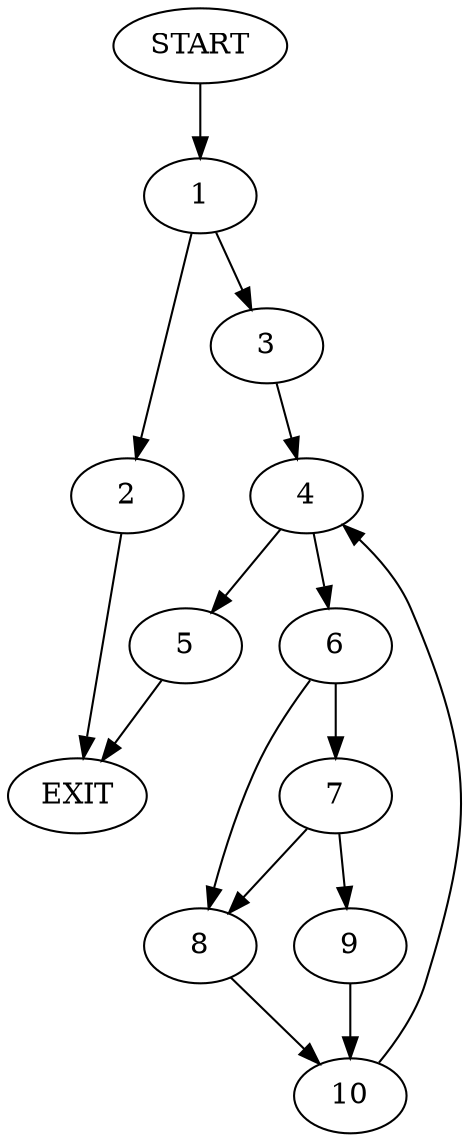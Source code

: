 digraph {
0 [label="START"]
11 [label="EXIT"]
0 -> 1
1 -> 2
1 -> 3
3 -> 4
2 -> 11
4 -> 5
4 -> 6
5 -> 11
6 -> 7
6 -> 8
7 -> 8
7 -> 9
8 -> 10
9 -> 10
10 -> 4
}

